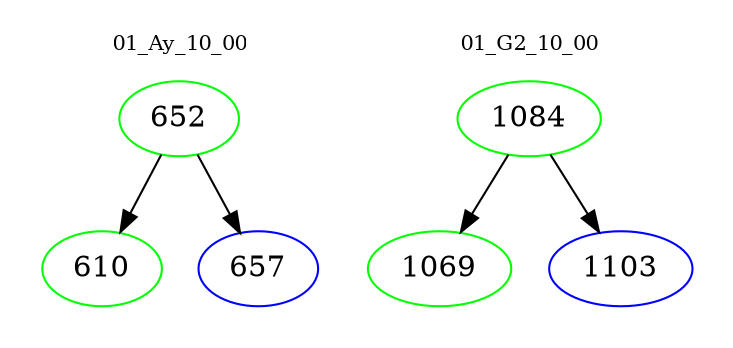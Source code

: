 digraph{
subgraph cluster_0 {
color = white
label = "01_Ay_10_00";
fontsize=10;
T0_652 [label="652", color="green"]
T0_652 -> T0_610 [color="black"]
T0_610 [label="610", color="green"]
T0_652 -> T0_657 [color="black"]
T0_657 [label="657", color="blue"]
}
subgraph cluster_1 {
color = white
label = "01_G2_10_00";
fontsize=10;
T1_1084 [label="1084", color="green"]
T1_1084 -> T1_1069 [color="black"]
T1_1069 [label="1069", color="green"]
T1_1084 -> T1_1103 [color="black"]
T1_1103 [label="1103", color="blue"]
}
}
